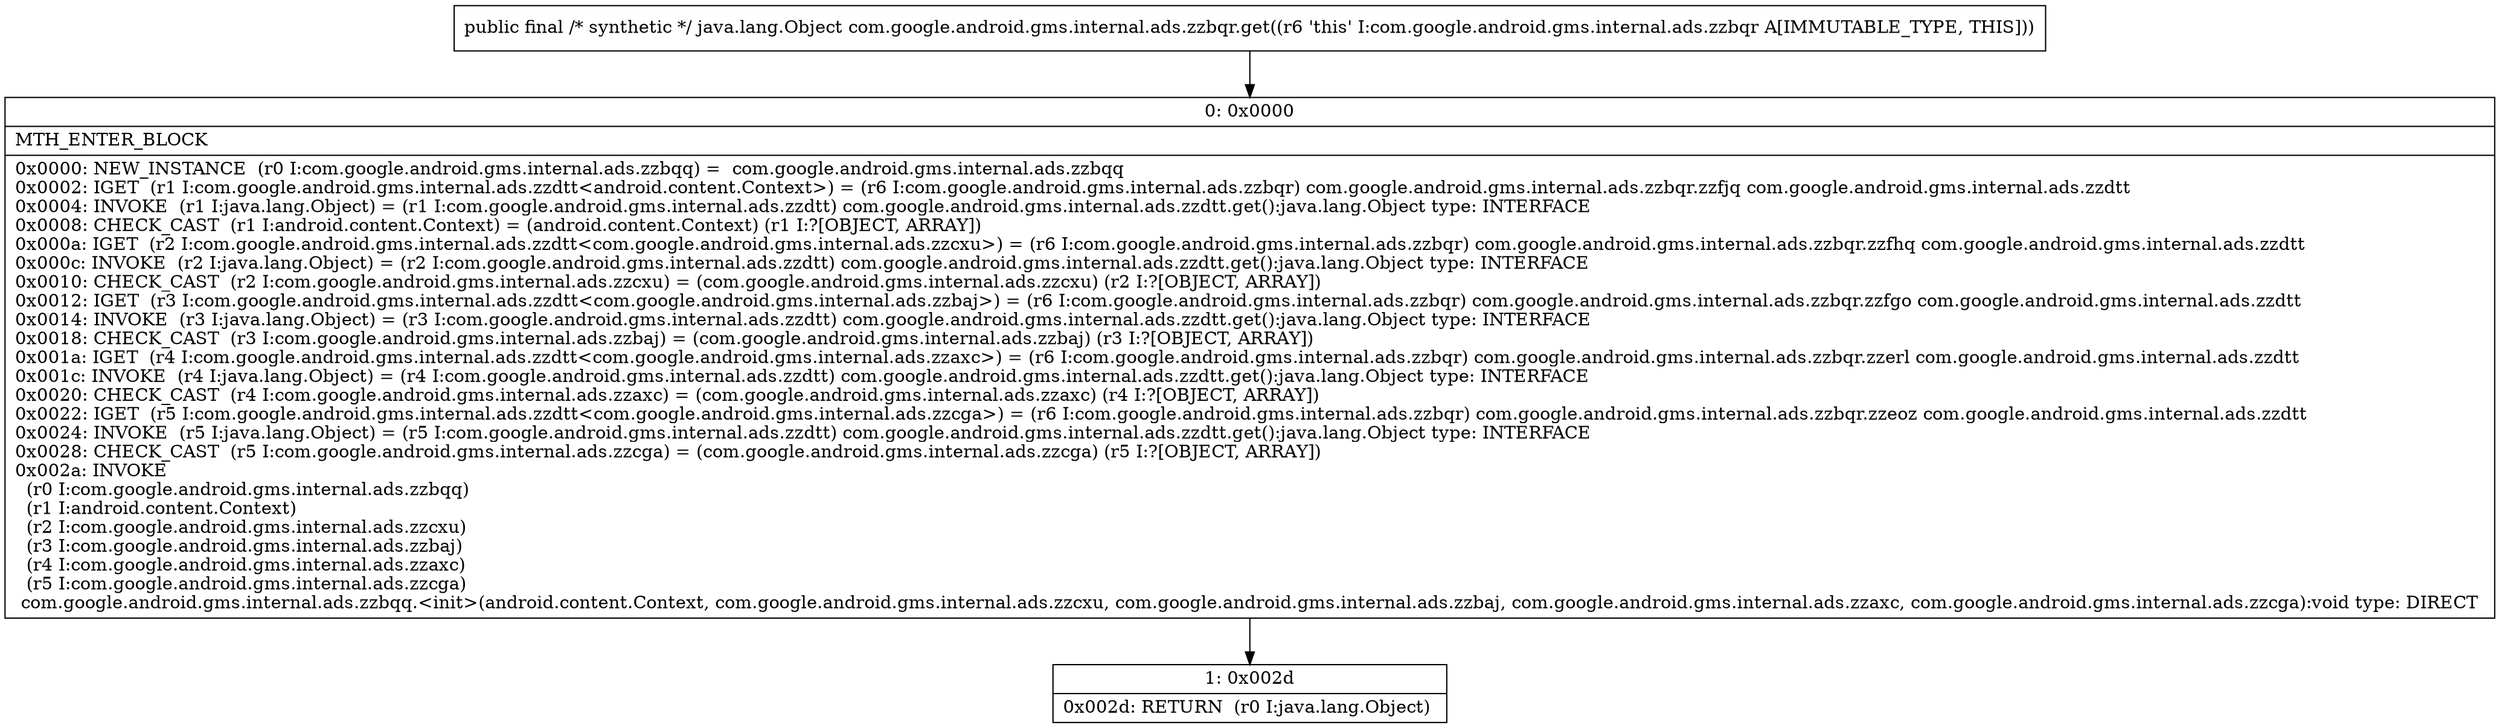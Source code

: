 digraph "CFG forcom.google.android.gms.internal.ads.zzbqr.get()Ljava\/lang\/Object;" {
Node_0 [shape=record,label="{0\:\ 0x0000|MTH_ENTER_BLOCK\l|0x0000: NEW_INSTANCE  (r0 I:com.google.android.gms.internal.ads.zzbqq) =  com.google.android.gms.internal.ads.zzbqq \l0x0002: IGET  (r1 I:com.google.android.gms.internal.ads.zzdtt\<android.content.Context\>) = (r6 I:com.google.android.gms.internal.ads.zzbqr) com.google.android.gms.internal.ads.zzbqr.zzfjq com.google.android.gms.internal.ads.zzdtt \l0x0004: INVOKE  (r1 I:java.lang.Object) = (r1 I:com.google.android.gms.internal.ads.zzdtt) com.google.android.gms.internal.ads.zzdtt.get():java.lang.Object type: INTERFACE \l0x0008: CHECK_CAST  (r1 I:android.content.Context) = (android.content.Context) (r1 I:?[OBJECT, ARRAY]) \l0x000a: IGET  (r2 I:com.google.android.gms.internal.ads.zzdtt\<com.google.android.gms.internal.ads.zzcxu\>) = (r6 I:com.google.android.gms.internal.ads.zzbqr) com.google.android.gms.internal.ads.zzbqr.zzfhq com.google.android.gms.internal.ads.zzdtt \l0x000c: INVOKE  (r2 I:java.lang.Object) = (r2 I:com.google.android.gms.internal.ads.zzdtt) com.google.android.gms.internal.ads.zzdtt.get():java.lang.Object type: INTERFACE \l0x0010: CHECK_CAST  (r2 I:com.google.android.gms.internal.ads.zzcxu) = (com.google.android.gms.internal.ads.zzcxu) (r2 I:?[OBJECT, ARRAY]) \l0x0012: IGET  (r3 I:com.google.android.gms.internal.ads.zzdtt\<com.google.android.gms.internal.ads.zzbaj\>) = (r6 I:com.google.android.gms.internal.ads.zzbqr) com.google.android.gms.internal.ads.zzbqr.zzfgo com.google.android.gms.internal.ads.zzdtt \l0x0014: INVOKE  (r3 I:java.lang.Object) = (r3 I:com.google.android.gms.internal.ads.zzdtt) com.google.android.gms.internal.ads.zzdtt.get():java.lang.Object type: INTERFACE \l0x0018: CHECK_CAST  (r3 I:com.google.android.gms.internal.ads.zzbaj) = (com.google.android.gms.internal.ads.zzbaj) (r3 I:?[OBJECT, ARRAY]) \l0x001a: IGET  (r4 I:com.google.android.gms.internal.ads.zzdtt\<com.google.android.gms.internal.ads.zzaxc\>) = (r6 I:com.google.android.gms.internal.ads.zzbqr) com.google.android.gms.internal.ads.zzbqr.zzerl com.google.android.gms.internal.ads.zzdtt \l0x001c: INVOKE  (r4 I:java.lang.Object) = (r4 I:com.google.android.gms.internal.ads.zzdtt) com.google.android.gms.internal.ads.zzdtt.get():java.lang.Object type: INTERFACE \l0x0020: CHECK_CAST  (r4 I:com.google.android.gms.internal.ads.zzaxc) = (com.google.android.gms.internal.ads.zzaxc) (r4 I:?[OBJECT, ARRAY]) \l0x0022: IGET  (r5 I:com.google.android.gms.internal.ads.zzdtt\<com.google.android.gms.internal.ads.zzcga\>) = (r6 I:com.google.android.gms.internal.ads.zzbqr) com.google.android.gms.internal.ads.zzbqr.zzeoz com.google.android.gms.internal.ads.zzdtt \l0x0024: INVOKE  (r5 I:java.lang.Object) = (r5 I:com.google.android.gms.internal.ads.zzdtt) com.google.android.gms.internal.ads.zzdtt.get():java.lang.Object type: INTERFACE \l0x0028: CHECK_CAST  (r5 I:com.google.android.gms.internal.ads.zzcga) = (com.google.android.gms.internal.ads.zzcga) (r5 I:?[OBJECT, ARRAY]) \l0x002a: INVOKE  \l  (r0 I:com.google.android.gms.internal.ads.zzbqq)\l  (r1 I:android.content.Context)\l  (r2 I:com.google.android.gms.internal.ads.zzcxu)\l  (r3 I:com.google.android.gms.internal.ads.zzbaj)\l  (r4 I:com.google.android.gms.internal.ads.zzaxc)\l  (r5 I:com.google.android.gms.internal.ads.zzcga)\l com.google.android.gms.internal.ads.zzbqq.\<init\>(android.content.Context, com.google.android.gms.internal.ads.zzcxu, com.google.android.gms.internal.ads.zzbaj, com.google.android.gms.internal.ads.zzaxc, com.google.android.gms.internal.ads.zzcga):void type: DIRECT \l}"];
Node_1 [shape=record,label="{1\:\ 0x002d|0x002d: RETURN  (r0 I:java.lang.Object) \l}"];
MethodNode[shape=record,label="{public final \/* synthetic *\/ java.lang.Object com.google.android.gms.internal.ads.zzbqr.get((r6 'this' I:com.google.android.gms.internal.ads.zzbqr A[IMMUTABLE_TYPE, THIS])) }"];
MethodNode -> Node_0;
Node_0 -> Node_1;
}

